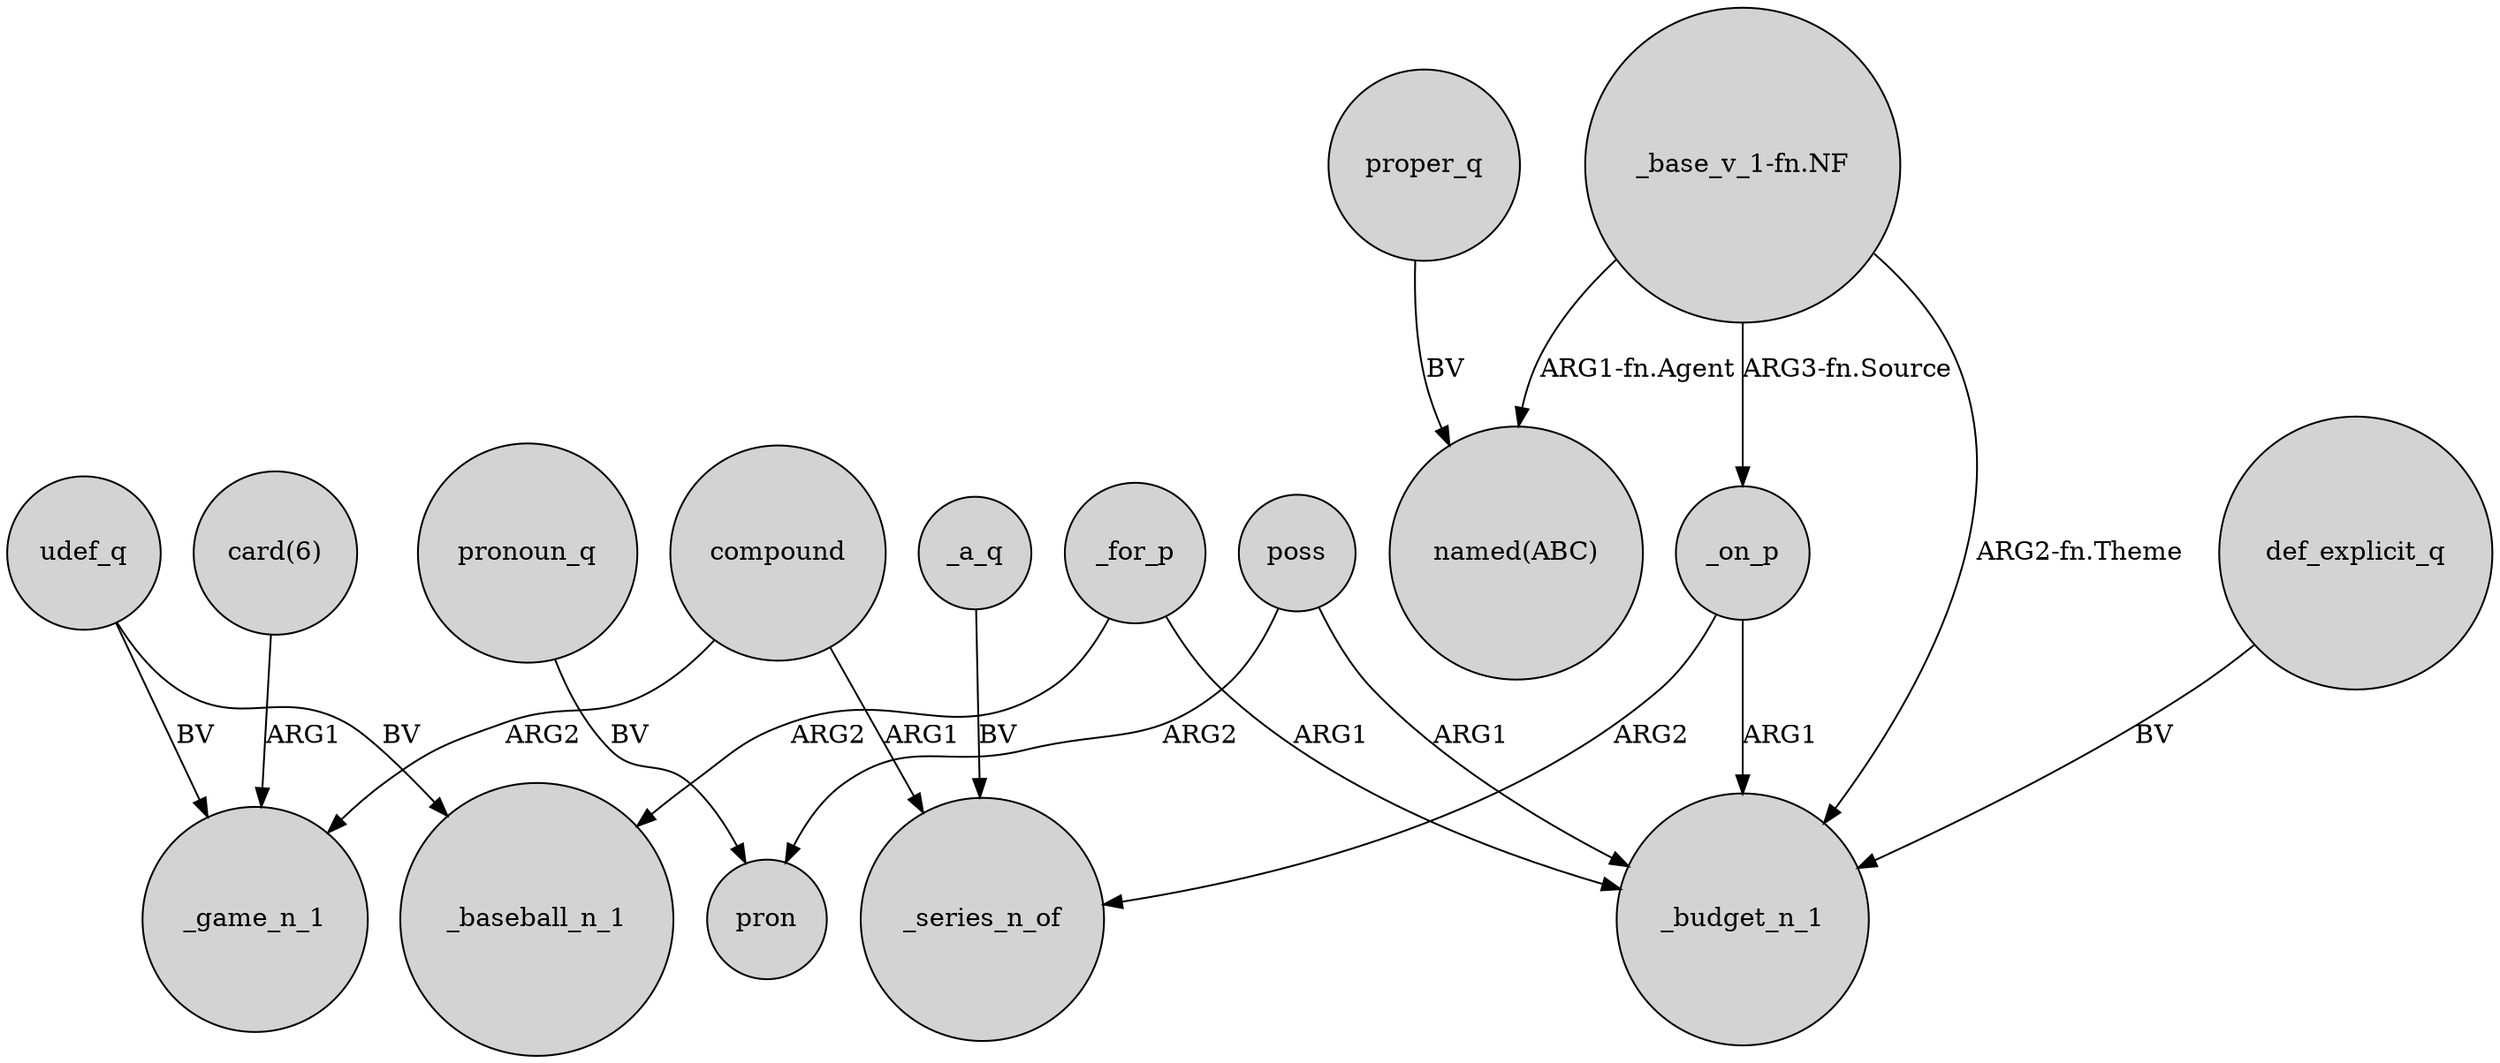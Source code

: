 digraph {
	node [shape=circle style=filled]
	poss -> _budget_n_1 [label=ARG1]
	"card(6)" -> _game_n_1 [label=ARG1]
	udef_q -> _game_n_1 [label=BV]
	_for_p -> _budget_n_1 [label=ARG1]
	compound -> _series_n_of [label=ARG1]
	poss -> pron [label=ARG2]
	_a_q -> _series_n_of [label=BV]
	compound -> _game_n_1 [label=ARG2]
	"_base_v_1-fn.NF" -> _budget_n_1 [label="ARG2-fn.Theme"]
	proper_q -> "named(ABC)" [label=BV]
	def_explicit_q -> _budget_n_1 [label=BV]
	_on_p -> _budget_n_1 [label=ARG1]
	"_base_v_1-fn.NF" -> _on_p [label="ARG3-fn.Source"]
	"_base_v_1-fn.NF" -> "named(ABC)" [label="ARG1-fn.Agent"]
	udef_q -> _baseball_n_1 [label=BV]
	_on_p -> _series_n_of [label=ARG2]
	_for_p -> _baseball_n_1 [label=ARG2]
	pronoun_q -> pron [label=BV]
}
